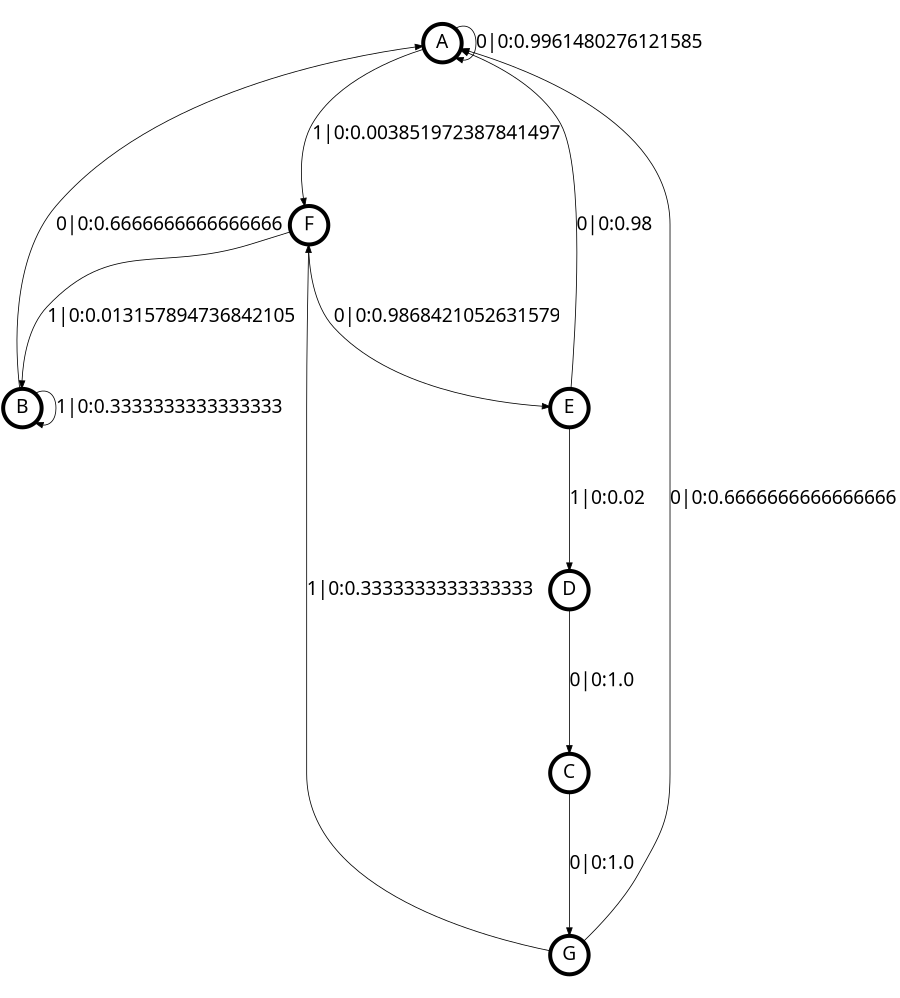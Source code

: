 digraph  {
size = "6,8.5";
ratio = "fill";
node
[shape = circle];
node [fontsize = 24];
node [penwidth = 5];
edge [fontsize = 24];
node [fontname = "CMU Serif Roman"];
graph [fontname = "CMU Serif Roman"];
edge [fontname = "CMU Serif Roman"];
A -> A [label = "0|0:0.9961480276121585\l"];
A -> F [label = "1|0:0.003851972387841497\l"];
B -> A [label = "0|0:0.6666666666666666\l"];
B -> B [label = "1|0:0.3333333333333333\l"];
C -> G [label = "0|0:1.0\l"];
D -> C [label = "0|0:1.0\l"];
E -> A [label = "0|0:0.98\l"];
E -> D [label = "1|0:0.02\l"];
F -> B [label = "1|0:0.013157894736842105\l"];
F -> E [label = "0|0:0.9868421052631579\l"];
G -> A [label = "0|0:0.6666666666666666\l"];
G -> F [label = "1|0:0.3333333333333333\l"];
}